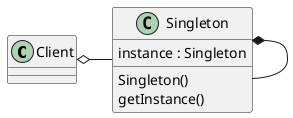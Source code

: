 @startuml
'https://plantuml.com/class-diagram

Client o- Singleton
Singleton *- Singleton

class Singleton {
instance : Singleton
Singleton()
getInstance()
}

@enduml